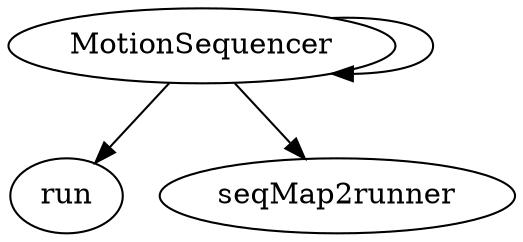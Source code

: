 /* Created by mdot for Matlab */
digraph m2html {
  MotionSequencer -> MotionSequencer;
  MotionSequencer -> run;
  MotionSequencer -> seqMap2runner;

  MotionSequencer [URL="MotionSequencer.html"];
  run [URL="run.html"];
  seqMap2runner [URL="seqMap2runner.html"];
}